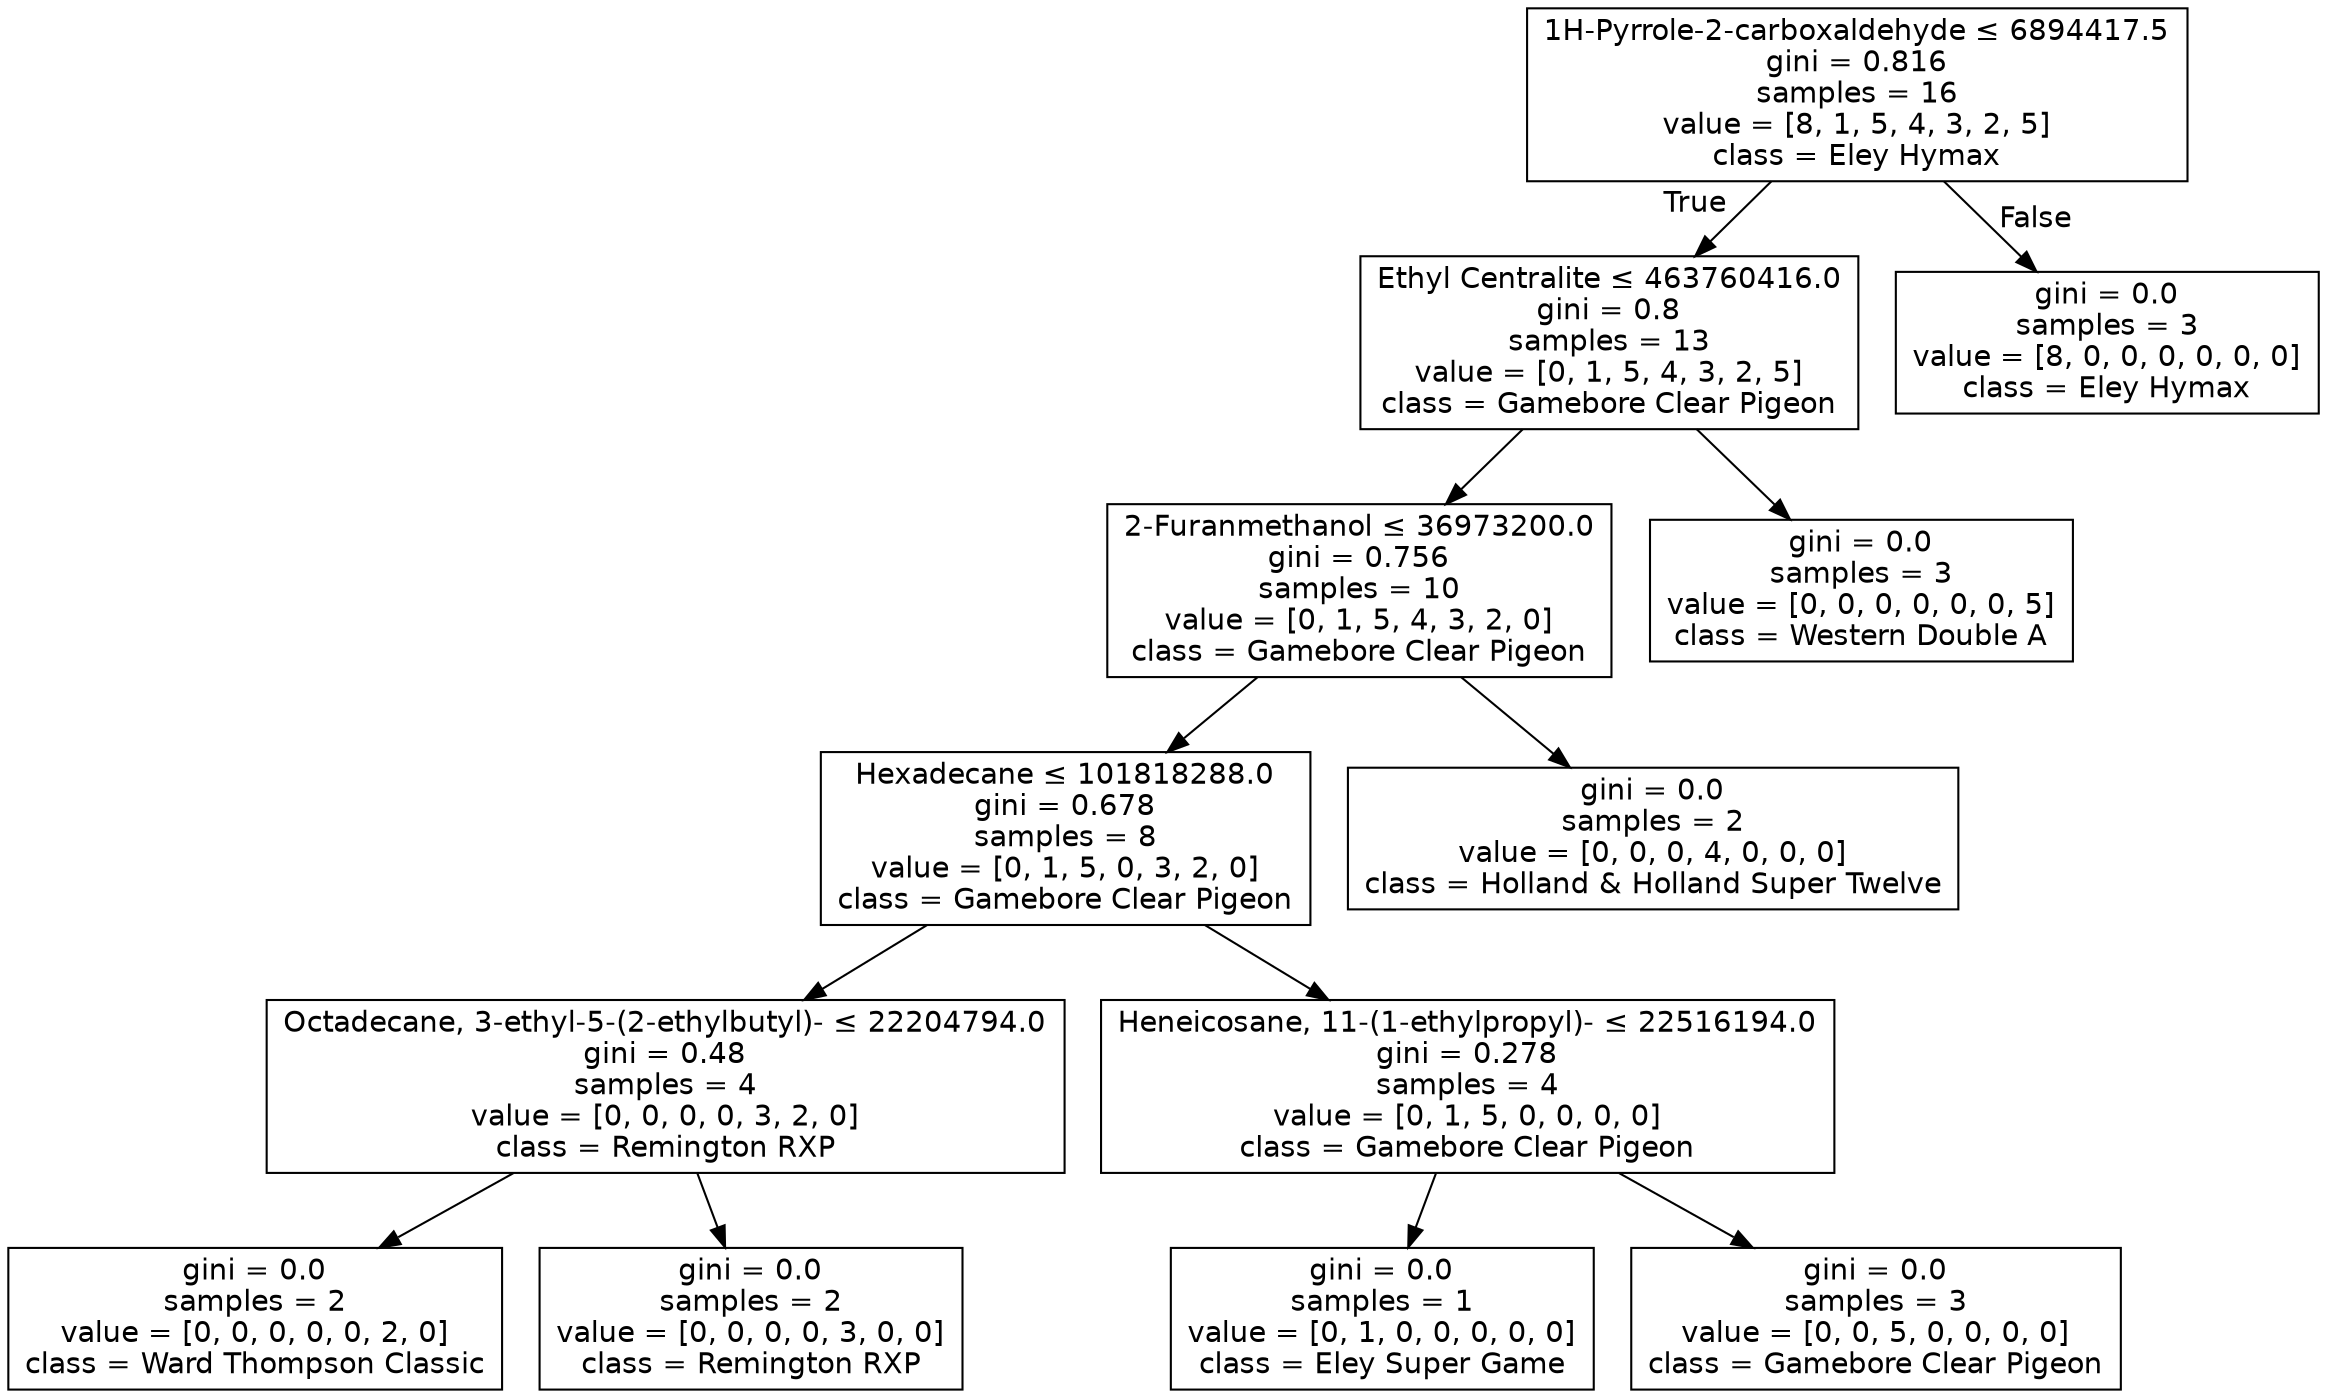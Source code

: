 digraph Tree {
node [shape=box, fontname="helvetica"] ;
edge [fontname="helvetica"] ;
0 [label=<1H-Pyrrole-2-carboxaldehyde &le; 6894417.5<br/>gini = 0.816<br/>samples = 16<br/>value = [8, 1, 5, 4, 3, 2, 5]<br/>class = Eley Hymax>] ;
1 [label=<Ethyl Centralite &le; 463760416.0<br/>gini = 0.8<br/>samples = 13<br/>value = [0, 1, 5, 4, 3, 2, 5]<br/>class = Gamebore Clear Pigeon>] ;
0 -> 1 [labeldistance=2.5, labelangle=45, headlabel="True"] ;
2 [label=<2-Furanmethanol &le; 36973200.0<br/>gini = 0.756<br/>samples = 10<br/>value = [0, 1, 5, 4, 3, 2, 0]<br/>class = Gamebore Clear Pigeon>] ;
1 -> 2 ;
3 [label=<Hexadecane &le; 101818288.0<br/>gini = 0.678<br/>samples = 8<br/>value = [0, 1, 5, 0, 3, 2, 0]<br/>class = Gamebore Clear Pigeon>] ;
2 -> 3 ;
4 [label=<Octadecane, 3-ethyl-5-(2-ethylbutyl)- &le; 22204794.0<br/>gini = 0.48<br/>samples = 4<br/>value = [0, 0, 0, 0, 3, 2, 0]<br/>class = Remington RXP>] ;
3 -> 4 ;
5 [label=<gini = 0.0<br/>samples = 2<br/>value = [0, 0, 0, 0, 0, 2, 0]<br/>class = Ward Thompson Classic>] ;
4 -> 5 ;
6 [label=<gini = 0.0<br/>samples = 2<br/>value = [0, 0, 0, 0, 3, 0, 0]<br/>class = Remington RXP>] ;
4 -> 6 ;
7 [label=<Heneicosane, 11-(1-ethylpropyl)- &le; 22516194.0<br/>gini = 0.278<br/>samples = 4<br/>value = [0, 1, 5, 0, 0, 0, 0]<br/>class = Gamebore Clear Pigeon>] ;
3 -> 7 ;
8 [label=<gini = 0.0<br/>samples = 1<br/>value = [0, 1, 0, 0, 0, 0, 0]<br/>class = Eley Super Game>] ;
7 -> 8 ;
9 [label=<gini = 0.0<br/>samples = 3<br/>value = [0, 0, 5, 0, 0, 0, 0]<br/>class = Gamebore Clear Pigeon>] ;
7 -> 9 ;
10 [label=<gini = 0.0<br/>samples = 2<br/>value = [0, 0, 0, 4, 0, 0, 0]<br/>class = Holland &amp; Holland Super Twelve>] ;
2 -> 10 ;
11 [label=<gini = 0.0<br/>samples = 3<br/>value = [0, 0, 0, 0, 0, 0, 5]<br/>class = Western Double A>] ;
1 -> 11 ;
12 [label=<gini = 0.0<br/>samples = 3<br/>value = [8, 0, 0, 0, 0, 0, 0]<br/>class = Eley Hymax>] ;
0 -> 12 [labeldistance=2.5, labelangle=-45, headlabel="False"] ;
}
